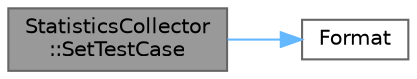 digraph "StatisticsCollector::SetTestCase"
{
 // LATEX_PDF_SIZE
  bgcolor="transparent";
  edge [fontname=Helvetica,fontsize=10,labelfontname=Helvetica,labelfontsize=10];
  node [fontname=Helvetica,fontsize=10,shape=box,height=0.2,width=0.4];
  rankdir="LR";
  Node1 [id="Node000001",label="StatisticsCollector\l::SetTestCase",height=0.2,width=0.4,color="gray40", fillcolor="grey60", style="filled", fontcolor="black",tooltip="Specify next test key"];
  Node1 -> Node2 [id="edge1_Node000001_Node000002",color="steelblue1",style="solid",tooltip=" "];
  Node2 [id="Node000002",label="Format",height=0.2,width=0.4,color="grey40", fillcolor="white", style="filled",URL="$perf_2statistics_8h.html#aae879ea06f3090bbb683fedcd3a0af39",tooltip=" "];
}

